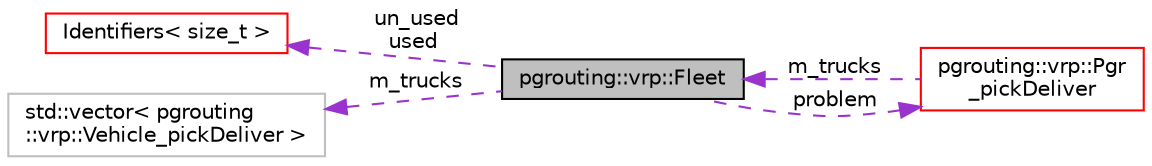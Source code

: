 digraph "pgrouting::vrp::Fleet"
{
  edge [fontname="Helvetica",fontsize="10",labelfontname="Helvetica",labelfontsize="10"];
  node [fontname="Helvetica",fontsize="10",shape=record];
  rankdir="LR";
  Node1 [label="pgrouting::vrp::Fleet",height=0.2,width=0.4,color="black", fillcolor="grey75", style="filled", fontcolor="black"];
  Node2 -> Node1 [dir="back",color="darkorchid3",fontsize="10",style="dashed",label=" problem" ,fontname="Helvetica"];
  Node2 [label="pgrouting::vrp::Pgr\l_pickDeliver",height=0.2,width=0.4,color="red", fillcolor="white", style="filled",URL="$classpgrouting_1_1vrp_1_1Pgr__pickDeliver.html"];
  Node1 -> Node2 [dir="back",color="darkorchid3",fontsize="10",style="dashed",label=" m_trucks" ,fontname="Helvetica"];
  Node19 -> Node1 [dir="back",color="darkorchid3",fontsize="10",style="dashed",label=" un_used\nused" ,fontname="Helvetica"];
  Node19 [label="Identifiers\< size_t \>",height=0.2,width=0.4,color="red", fillcolor="white", style="filled",URL="$classIdentifiers.html"];
  Node37 -> Node1 [dir="back",color="darkorchid3",fontsize="10",style="dashed",label=" m_trucks" ,fontname="Helvetica"];
  Node37 [label="std::vector\< pgrouting\l::vrp::Vehicle_pickDeliver \>",height=0.2,width=0.4,color="grey75", fillcolor="white", style="filled"];
}
